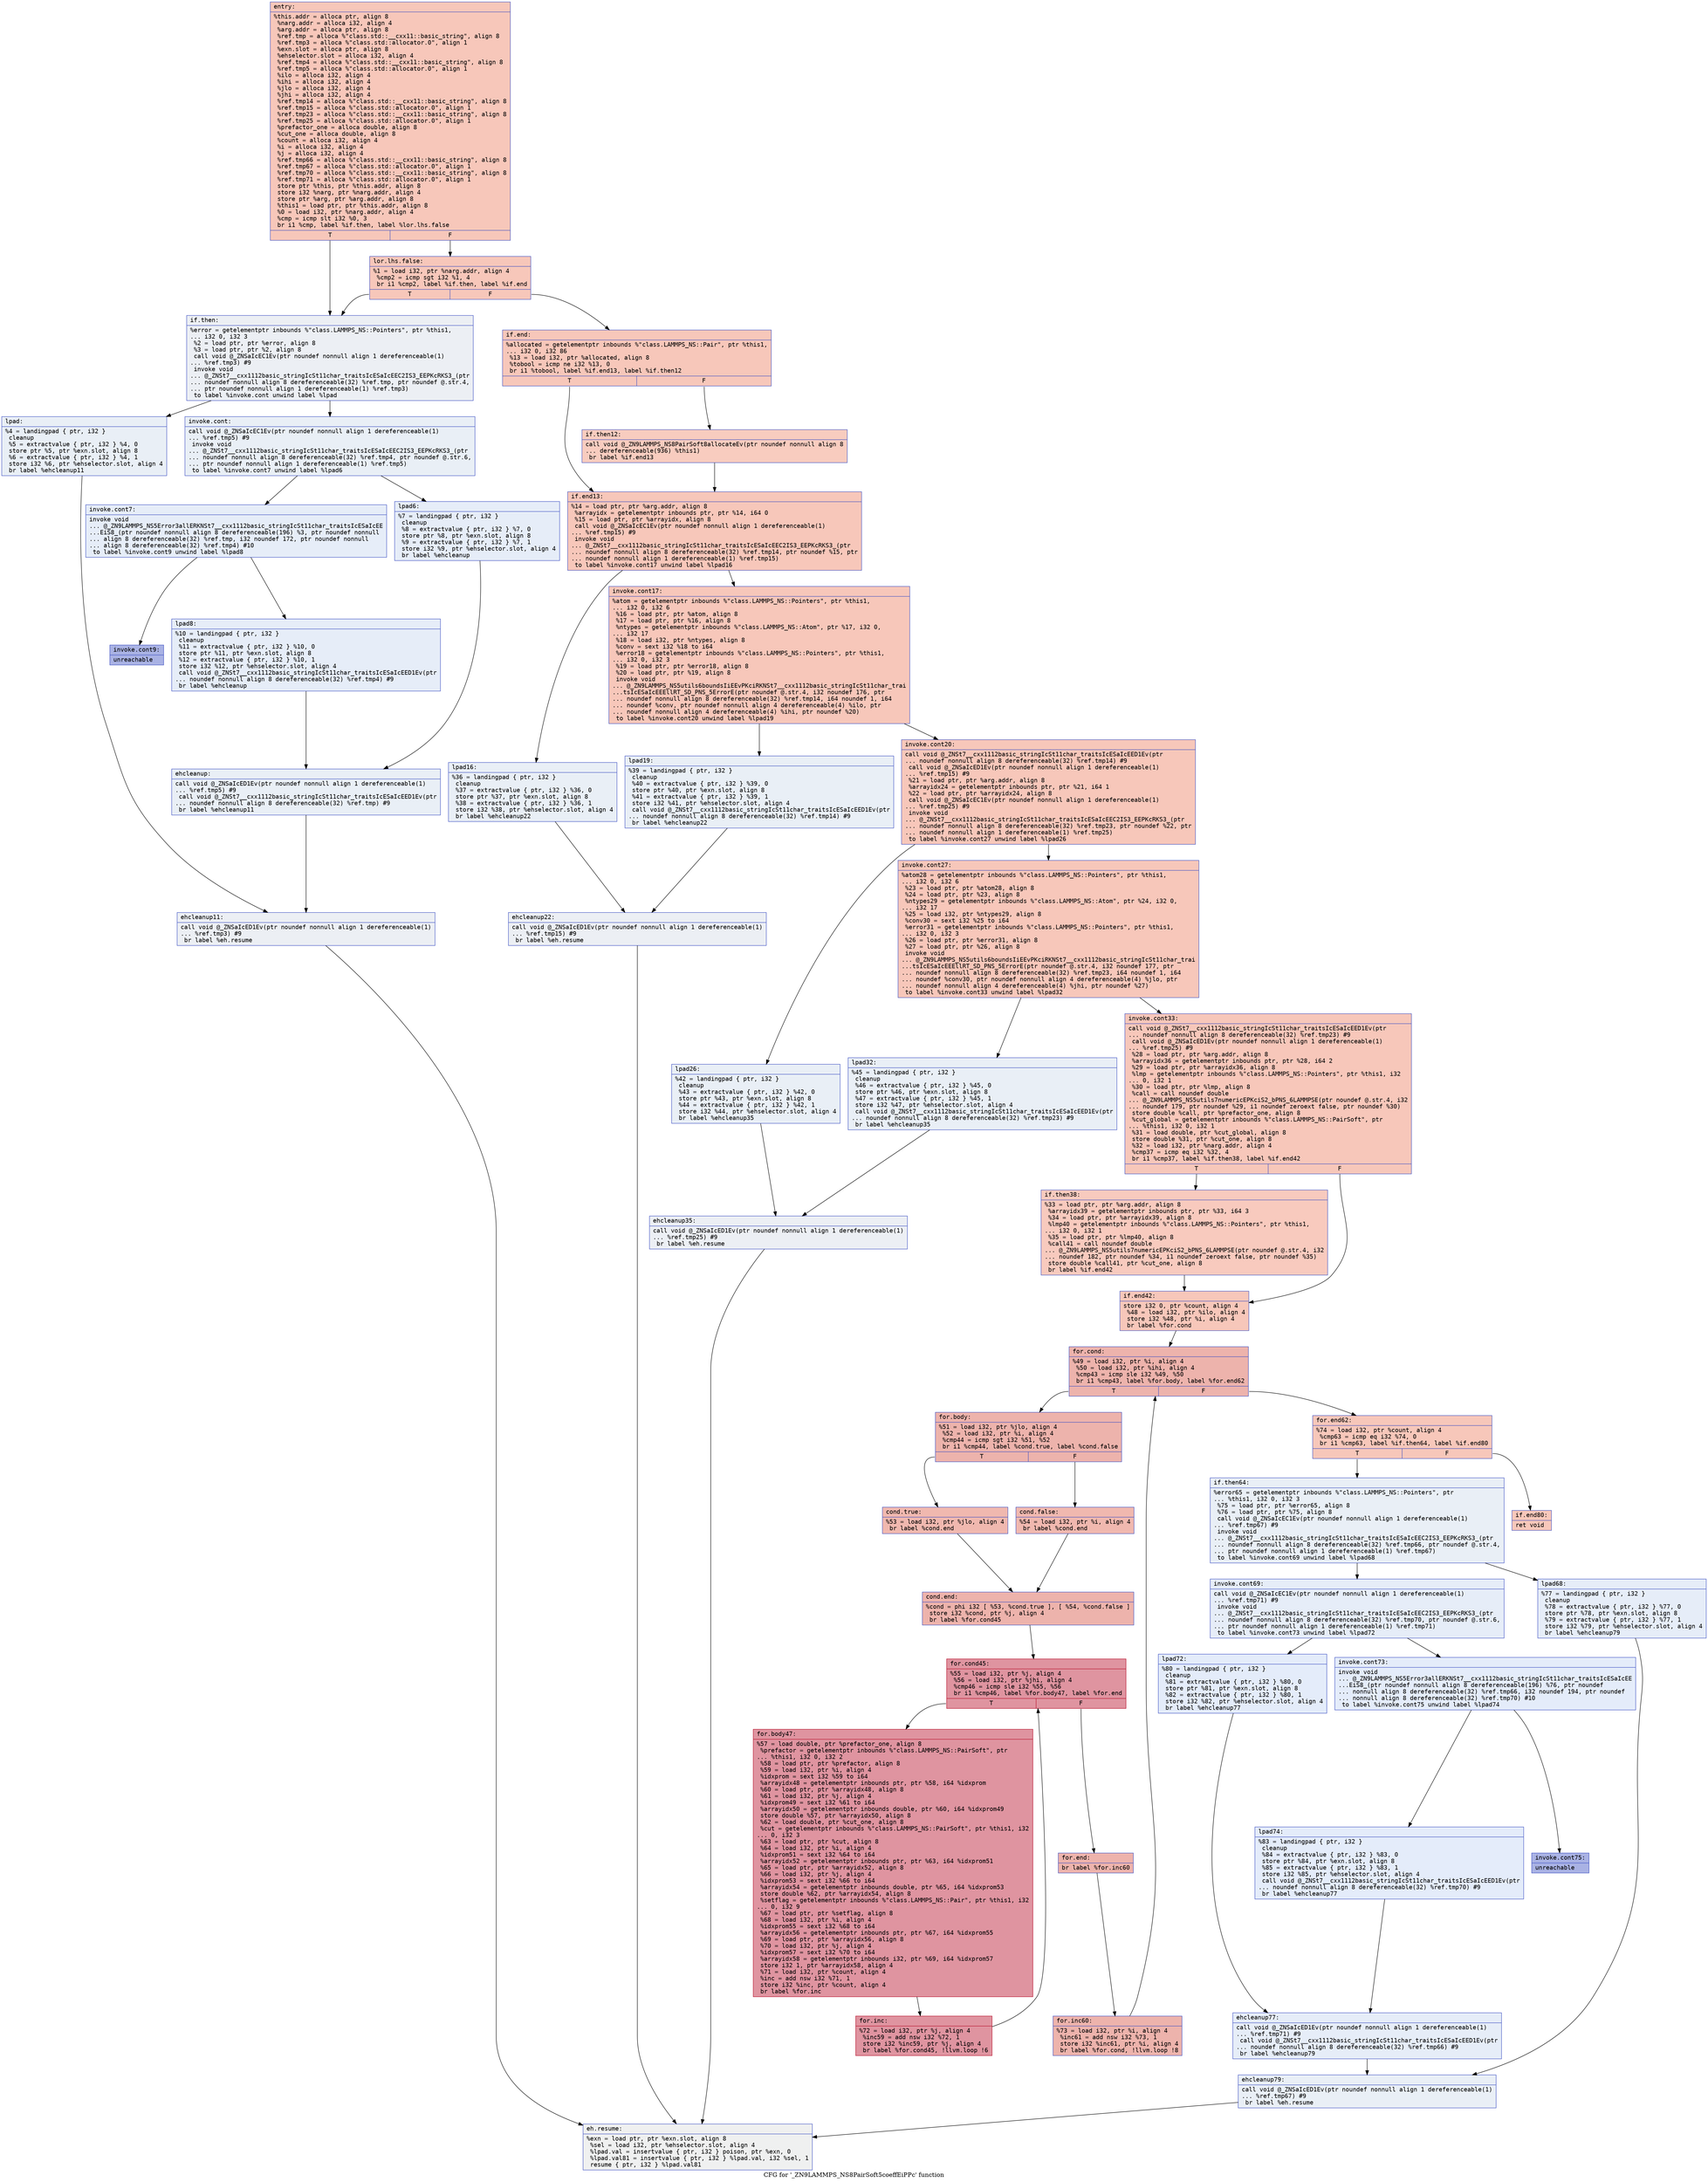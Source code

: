 digraph "CFG for '_ZN9LAMMPS_NS8PairSoft5coeffEiPPc' function" {
	label="CFG for '_ZN9LAMMPS_NS8PairSoft5coeffEiPPc' function";

	Node0x55bdb03e5980 [shape=record,color="#3d50c3ff", style=filled, fillcolor="#ec7f6370" fontname="Courier",label="{entry:\l|  %this.addr = alloca ptr, align 8\l  %narg.addr = alloca i32, align 4\l  %arg.addr = alloca ptr, align 8\l  %ref.tmp = alloca %\"class.std::__cxx11::basic_string\", align 8\l  %ref.tmp3 = alloca %\"class.std::allocator.0\", align 1\l  %exn.slot = alloca ptr, align 8\l  %ehselector.slot = alloca i32, align 4\l  %ref.tmp4 = alloca %\"class.std::__cxx11::basic_string\", align 8\l  %ref.tmp5 = alloca %\"class.std::allocator.0\", align 1\l  %ilo = alloca i32, align 4\l  %ihi = alloca i32, align 4\l  %jlo = alloca i32, align 4\l  %jhi = alloca i32, align 4\l  %ref.tmp14 = alloca %\"class.std::__cxx11::basic_string\", align 8\l  %ref.tmp15 = alloca %\"class.std::allocator.0\", align 1\l  %ref.tmp23 = alloca %\"class.std::__cxx11::basic_string\", align 8\l  %ref.tmp25 = alloca %\"class.std::allocator.0\", align 1\l  %prefactor_one = alloca double, align 8\l  %cut_one = alloca double, align 8\l  %count = alloca i32, align 4\l  %i = alloca i32, align 4\l  %j = alloca i32, align 4\l  %ref.tmp66 = alloca %\"class.std::__cxx11::basic_string\", align 8\l  %ref.tmp67 = alloca %\"class.std::allocator.0\", align 1\l  %ref.tmp70 = alloca %\"class.std::__cxx11::basic_string\", align 8\l  %ref.tmp71 = alloca %\"class.std::allocator.0\", align 1\l  store ptr %this, ptr %this.addr, align 8\l  store i32 %narg, ptr %narg.addr, align 4\l  store ptr %arg, ptr %arg.addr, align 8\l  %this1 = load ptr, ptr %this.addr, align 8\l  %0 = load i32, ptr %narg.addr, align 4\l  %cmp = icmp slt i32 %0, 3\l  br i1 %cmp, label %if.then, label %lor.lhs.false\l|{<s0>T|<s1>F}}"];
	Node0x55bdb03e5980:s0 -> Node0x55bdb03e6fe0[tooltip="entry -> if.then\nProbability 0.00%" ];
	Node0x55bdb03e5980:s1 -> Node0x55bdb03e7050[tooltip="entry -> lor.lhs.false\nProbability 100.00%" ];
	Node0x55bdb03e7050 [shape=record,color="#3d50c3ff", style=filled, fillcolor="#ec7f6370" fontname="Courier",label="{lor.lhs.false:\l|  %1 = load i32, ptr %narg.addr, align 4\l  %cmp2 = icmp sgt i32 %1, 4\l  br i1 %cmp2, label %if.then, label %if.end\l|{<s0>T|<s1>F}}"];
	Node0x55bdb03e7050:s0 -> Node0x55bdb03e6fe0[tooltip="lor.lhs.false -> if.then\nProbability 0.00%" ];
	Node0x55bdb03e7050:s1 -> Node0x55bdb03e72b0[tooltip="lor.lhs.false -> if.end\nProbability 100.00%" ];
	Node0x55bdb03e6fe0 [shape=record,color="#3d50c3ff", style=filled, fillcolor="#d4dbe670" fontname="Courier",label="{if.then:\l|  %error = getelementptr inbounds %\"class.LAMMPS_NS::Pointers\", ptr %this1,\l... i32 0, i32 3\l  %2 = load ptr, ptr %error, align 8\l  %3 = load ptr, ptr %2, align 8\l  call void @_ZNSaIcEC1Ev(ptr noundef nonnull align 1 dereferenceable(1)\l... %ref.tmp3) #9\l  invoke void\l... @_ZNSt7__cxx1112basic_stringIcSt11char_traitsIcESaIcEEC2IS3_EEPKcRKS3_(ptr\l... noundef nonnull align 8 dereferenceable(32) %ref.tmp, ptr noundef @.str.4,\l... ptr noundef nonnull align 1 dereferenceable(1) %ref.tmp3)\l          to label %invoke.cont unwind label %lpad\l}"];
	Node0x55bdb03e6fe0 -> Node0x55bdb03e7730[tooltip="if.then -> invoke.cont\nProbability 50.00%" ];
	Node0x55bdb03e6fe0 -> Node0x55bdb03e77b0[tooltip="if.then -> lpad\nProbability 50.00%" ];
	Node0x55bdb03e7730 [shape=record,color="#3d50c3ff", style=filled, fillcolor="#cedaeb70" fontname="Courier",label="{invoke.cont:\l|  call void @_ZNSaIcEC1Ev(ptr noundef nonnull align 1 dereferenceable(1)\l... %ref.tmp5) #9\l  invoke void\l... @_ZNSt7__cxx1112basic_stringIcSt11char_traitsIcESaIcEEC2IS3_EEPKcRKS3_(ptr\l... noundef nonnull align 8 dereferenceable(32) %ref.tmp4, ptr noundef @.str.6,\l... ptr noundef nonnull align 1 dereferenceable(1) %ref.tmp5)\l          to label %invoke.cont7 unwind label %lpad6\l}"];
	Node0x55bdb03e7730 -> Node0x55bdb03e7ad0[tooltip="invoke.cont -> invoke.cont7\nProbability 50.00%" ];
	Node0x55bdb03e7730 -> Node0x55bdb03e7b20[tooltip="invoke.cont -> lpad6\nProbability 50.00%" ];
	Node0x55bdb03e7ad0 [shape=record,color="#3d50c3ff", style=filled, fillcolor="#c7d7f070" fontname="Courier",label="{invoke.cont7:\l|  invoke void\l... @_ZN9LAMMPS_NS5Error3allERKNSt7__cxx1112basic_stringIcSt11char_traitsIcESaIcEE\l...EiS8_(ptr noundef nonnull align 8 dereferenceable(196) %3, ptr noundef nonnull\l... align 8 dereferenceable(32) %ref.tmp, i32 noundef 172, ptr noundef nonnull\l... align 8 dereferenceable(32) %ref.tmp4) #10\l          to label %invoke.cont9 unwind label %lpad8\l}"];
	Node0x55bdb03e7ad0 -> Node0x55bdb03e7a80[tooltip="invoke.cont7 -> invoke.cont9\nProbability 0.00%" ];
	Node0x55bdb03e7ad0 -> Node0x55bdb03e7de0[tooltip="invoke.cont7 -> lpad8\nProbability 100.00%" ];
	Node0x55bdb03e7a80 [shape=record,color="#3d50c3ff", style=filled, fillcolor="#3d50c370" fontname="Courier",label="{invoke.cont9:\l|  unreachable\l}"];
	Node0x55bdb03e77b0 [shape=record,color="#3d50c3ff", style=filled, fillcolor="#cedaeb70" fontname="Courier",label="{lpad:\l|  %4 = landingpad \{ ptr, i32 \}\l          cleanup\l  %5 = extractvalue \{ ptr, i32 \} %4, 0\l  store ptr %5, ptr %exn.slot, align 8\l  %6 = extractvalue \{ ptr, i32 \} %4, 1\l  store i32 %6, ptr %ehselector.slot, align 4\l  br label %ehcleanup11\l}"];
	Node0x55bdb03e77b0 -> Node0x55bdb03e83a0[tooltip="lpad -> ehcleanup11\nProbability 100.00%" ];
	Node0x55bdb03e7b20 [shape=record,color="#3d50c3ff", style=filled, fillcolor="#c7d7f070" fontname="Courier",label="{lpad6:\l|  %7 = landingpad \{ ptr, i32 \}\l          cleanup\l  %8 = extractvalue \{ ptr, i32 \} %7, 0\l  store ptr %8, ptr %exn.slot, align 8\l  %9 = extractvalue \{ ptr, i32 \} %7, 1\l  store i32 %9, ptr %ehselector.slot, align 4\l  br label %ehcleanup\l}"];
	Node0x55bdb03e7b20 -> Node0x55bdb03e86f0[tooltip="lpad6 -> ehcleanup\nProbability 100.00%" ];
	Node0x55bdb03e7de0 [shape=record,color="#3d50c3ff", style=filled, fillcolor="#c7d7f070" fontname="Courier",label="{lpad8:\l|  %10 = landingpad \{ ptr, i32 \}\l          cleanup\l  %11 = extractvalue \{ ptr, i32 \} %10, 0\l  store ptr %11, ptr %exn.slot, align 8\l  %12 = extractvalue \{ ptr, i32 \} %10, 1\l  store i32 %12, ptr %ehselector.slot, align 4\l  call void @_ZNSt7__cxx1112basic_stringIcSt11char_traitsIcESaIcEED1Ev(ptr\l... noundef nonnull align 8 dereferenceable(32) %ref.tmp4) #9\l  br label %ehcleanup\l}"];
	Node0x55bdb03e7de0 -> Node0x55bdb03e86f0[tooltip="lpad8 -> ehcleanup\nProbability 100.00%" ];
	Node0x55bdb03e86f0 [shape=record,color="#3d50c3ff", style=filled, fillcolor="#cedaeb70" fontname="Courier",label="{ehcleanup:\l|  call void @_ZNSaIcED1Ev(ptr noundef nonnull align 1 dereferenceable(1)\l... %ref.tmp5) #9\l  call void @_ZNSt7__cxx1112basic_stringIcSt11char_traitsIcESaIcEED1Ev(ptr\l... noundef nonnull align 8 dereferenceable(32) %ref.tmp) #9\l  br label %ehcleanup11\l}"];
	Node0x55bdb03e86f0 -> Node0x55bdb03e83a0[tooltip="ehcleanup -> ehcleanup11\nProbability 100.00%" ];
	Node0x55bdb03e83a0 [shape=record,color="#3d50c3ff", style=filled, fillcolor="#d4dbe670" fontname="Courier",label="{ehcleanup11:\l|  call void @_ZNSaIcED1Ev(ptr noundef nonnull align 1 dereferenceable(1)\l... %ref.tmp3) #9\l  br label %eh.resume\l}"];
	Node0x55bdb03e83a0 -> Node0x55bdb03e8fa0[tooltip="ehcleanup11 -> eh.resume\nProbability 100.00%" ];
	Node0x55bdb03e72b0 [shape=record,color="#3d50c3ff", style=filled, fillcolor="#ec7f6370" fontname="Courier",label="{if.end:\l|  %allocated = getelementptr inbounds %\"class.LAMMPS_NS::Pair\", ptr %this1,\l... i32 0, i32 86\l  %13 = load i32, ptr %allocated, align 8\l  %tobool = icmp ne i32 %13, 0\l  br i1 %tobool, label %if.end13, label %if.then12\l|{<s0>T|<s1>F}}"];
	Node0x55bdb03e72b0:s0 -> Node0x55bdb03e9260[tooltip="if.end -> if.end13\nProbability 62.50%" ];
	Node0x55bdb03e72b0:s1 -> Node0x55bdb03e9900[tooltip="if.end -> if.then12\nProbability 37.50%" ];
	Node0x55bdb03e9900 [shape=record,color="#3d50c3ff", style=filled, fillcolor="#f08b6e70" fontname="Courier",label="{if.then12:\l|  call void @_ZN9LAMMPS_NS8PairSoft8allocateEv(ptr noundef nonnull align 8\l... dereferenceable(936) %this1)\l  br label %if.end13\l}"];
	Node0x55bdb03e9900 -> Node0x55bdb03e9260[tooltip="if.then12 -> if.end13\nProbability 100.00%" ];
	Node0x55bdb03e9260 [shape=record,color="#3d50c3ff", style=filled, fillcolor="#ec7f6370" fontname="Courier",label="{if.end13:\l|  %14 = load ptr, ptr %arg.addr, align 8\l  %arrayidx = getelementptr inbounds ptr, ptr %14, i64 0\l  %15 = load ptr, ptr %arrayidx, align 8\l  call void @_ZNSaIcEC1Ev(ptr noundef nonnull align 1 dereferenceable(1)\l... %ref.tmp15) #9\l  invoke void\l... @_ZNSt7__cxx1112basic_stringIcSt11char_traitsIcESaIcEEC2IS3_EEPKcRKS3_(ptr\l... noundef nonnull align 8 dereferenceable(32) %ref.tmp14, ptr noundef %15, ptr\l... noundef nonnull align 1 dereferenceable(1) %ref.tmp15)\l          to label %invoke.cont17 unwind label %lpad16\l}"];
	Node0x55bdb03e9260 -> Node0x55bdb03e9f10[tooltip="if.end13 -> invoke.cont17\nProbability 100.00%" ];
	Node0x55bdb03e9260 -> Node0x55bdb03e9f60[tooltip="if.end13 -> lpad16\nProbability 0.00%" ];
	Node0x55bdb03e9f10 [shape=record,color="#3d50c3ff", style=filled, fillcolor="#ec7f6370" fontname="Courier",label="{invoke.cont17:\l|  %atom = getelementptr inbounds %\"class.LAMMPS_NS::Pointers\", ptr %this1,\l... i32 0, i32 6\l  %16 = load ptr, ptr %atom, align 8\l  %17 = load ptr, ptr %16, align 8\l  %ntypes = getelementptr inbounds %\"class.LAMMPS_NS::Atom\", ptr %17, i32 0,\l... i32 17\l  %18 = load i32, ptr %ntypes, align 8\l  %conv = sext i32 %18 to i64\l  %error18 = getelementptr inbounds %\"class.LAMMPS_NS::Pointers\", ptr %this1,\l... i32 0, i32 3\l  %19 = load ptr, ptr %error18, align 8\l  %20 = load ptr, ptr %19, align 8\l  invoke void\l... @_ZN9LAMMPS_NS5utils6boundsIiEEvPKciRKNSt7__cxx1112basic_stringIcSt11char_trai\l...tsIcESaIcEEEllRT_SD_PNS_5ErrorE(ptr noundef @.str.4, i32 noundef 176, ptr\l... noundef nonnull align 8 dereferenceable(32) %ref.tmp14, i64 noundef 1, i64\l... noundef %conv, ptr noundef nonnull align 4 dereferenceable(4) %ilo, ptr\l... noundef nonnull align 4 dereferenceable(4) %ihi, ptr noundef %20)\l          to label %invoke.cont20 unwind label %lpad19\l}"];
	Node0x55bdb03e9f10 -> Node0x55bdb03e9ec0[tooltip="invoke.cont17 -> invoke.cont20\nProbability 100.00%" ];
	Node0x55bdb03e9f10 -> Node0x55bdb03ea7b0[tooltip="invoke.cont17 -> lpad19\nProbability 0.00%" ];
	Node0x55bdb03e9ec0 [shape=record,color="#3d50c3ff", style=filled, fillcolor="#ec7f6370" fontname="Courier",label="{invoke.cont20:\l|  call void @_ZNSt7__cxx1112basic_stringIcSt11char_traitsIcESaIcEED1Ev(ptr\l... noundef nonnull align 8 dereferenceable(32) %ref.tmp14) #9\l  call void @_ZNSaIcED1Ev(ptr noundef nonnull align 1 dereferenceable(1)\l... %ref.tmp15) #9\l  %21 = load ptr, ptr %arg.addr, align 8\l  %arrayidx24 = getelementptr inbounds ptr, ptr %21, i64 1\l  %22 = load ptr, ptr %arrayidx24, align 8\l  call void @_ZNSaIcEC1Ev(ptr noundef nonnull align 1 dereferenceable(1)\l... %ref.tmp25) #9\l  invoke void\l... @_ZNSt7__cxx1112basic_stringIcSt11char_traitsIcESaIcEEC2IS3_EEPKcRKS3_(ptr\l... noundef nonnull align 8 dereferenceable(32) %ref.tmp23, ptr noundef %22, ptr\l... noundef nonnull align 1 dereferenceable(1) %ref.tmp25)\l          to label %invoke.cont27 unwind label %lpad26\l}"];
	Node0x55bdb03e9ec0 -> Node0x55bdb03eb170[tooltip="invoke.cont20 -> invoke.cont27\nProbability 100.00%" ];
	Node0x55bdb03e9ec0 -> Node0x55bdb03eb1f0[tooltip="invoke.cont20 -> lpad26\nProbability 0.00%" ];
	Node0x55bdb03eb170 [shape=record,color="#3d50c3ff", style=filled, fillcolor="#ec7f6370" fontname="Courier",label="{invoke.cont27:\l|  %atom28 = getelementptr inbounds %\"class.LAMMPS_NS::Pointers\", ptr %this1,\l... i32 0, i32 6\l  %23 = load ptr, ptr %atom28, align 8\l  %24 = load ptr, ptr %23, align 8\l  %ntypes29 = getelementptr inbounds %\"class.LAMMPS_NS::Atom\", ptr %24, i32 0,\l... i32 17\l  %25 = load i32, ptr %ntypes29, align 8\l  %conv30 = sext i32 %25 to i64\l  %error31 = getelementptr inbounds %\"class.LAMMPS_NS::Pointers\", ptr %this1,\l... i32 0, i32 3\l  %26 = load ptr, ptr %error31, align 8\l  %27 = load ptr, ptr %26, align 8\l  invoke void\l... @_ZN9LAMMPS_NS5utils6boundsIiEEvPKciRKNSt7__cxx1112basic_stringIcSt11char_trai\l...tsIcESaIcEEEllRT_SD_PNS_5ErrorE(ptr noundef @.str.4, i32 noundef 177, ptr\l... noundef nonnull align 8 dereferenceable(32) %ref.tmp23, i64 noundef 1, i64\l... noundef %conv30, ptr noundef nonnull align 4 dereferenceable(4) %jlo, ptr\l... noundef nonnull align 4 dereferenceable(4) %jhi, ptr noundef %27)\l          to label %invoke.cont33 unwind label %lpad32\l}"];
	Node0x55bdb03eb170 -> Node0x55bdb03eb120[tooltip="invoke.cont27 -> invoke.cont33\nProbability 100.00%" ];
	Node0x55bdb03eb170 -> Node0x55bdb03ebab0[tooltip="invoke.cont27 -> lpad32\nProbability 0.00%" ];
	Node0x55bdb03eb120 [shape=record,color="#3d50c3ff", style=filled, fillcolor="#ec7f6370" fontname="Courier",label="{invoke.cont33:\l|  call void @_ZNSt7__cxx1112basic_stringIcSt11char_traitsIcESaIcEED1Ev(ptr\l... noundef nonnull align 8 dereferenceable(32) %ref.tmp23) #9\l  call void @_ZNSaIcED1Ev(ptr noundef nonnull align 1 dereferenceable(1)\l... %ref.tmp25) #9\l  %28 = load ptr, ptr %arg.addr, align 8\l  %arrayidx36 = getelementptr inbounds ptr, ptr %28, i64 2\l  %29 = load ptr, ptr %arrayidx36, align 8\l  %lmp = getelementptr inbounds %\"class.LAMMPS_NS::Pointers\", ptr %this1, i32\l... 0, i32 1\l  %30 = load ptr, ptr %lmp, align 8\l  %call = call noundef double\l... @_ZN9LAMMPS_NS5utils7numericEPKciS2_bPNS_6LAMMPSE(ptr noundef @.str.4, i32\l... noundef 179, ptr noundef %29, i1 noundef zeroext false, ptr noundef %30)\l  store double %call, ptr %prefactor_one, align 8\l  %cut_global = getelementptr inbounds %\"class.LAMMPS_NS::PairSoft\", ptr\l... %this1, i32 0, i32 1\l  %31 = load double, ptr %cut_global, align 8\l  store double %31, ptr %cut_one, align 8\l  %32 = load i32, ptr %narg.addr, align 4\l  %cmp37 = icmp eq i32 %32, 4\l  br i1 %cmp37, label %if.then38, label %if.end42\l|{<s0>T|<s1>F}}"];
	Node0x55bdb03eb120:s0 -> Node0x55bdb03ec7b0[tooltip="invoke.cont33 -> if.then38\nProbability 50.00%" ];
	Node0x55bdb03eb120:s1 -> Node0x55bdb03ec830[tooltip="invoke.cont33 -> if.end42\nProbability 50.00%" ];
	Node0x55bdb03ec7b0 [shape=record,color="#3d50c3ff", style=filled, fillcolor="#ef886b70" fontname="Courier",label="{if.then38:\l|  %33 = load ptr, ptr %arg.addr, align 8\l  %arrayidx39 = getelementptr inbounds ptr, ptr %33, i64 3\l  %34 = load ptr, ptr %arrayidx39, align 8\l  %lmp40 = getelementptr inbounds %\"class.LAMMPS_NS::Pointers\", ptr %this1,\l... i32 0, i32 1\l  %35 = load ptr, ptr %lmp40, align 8\l  %call41 = call noundef double\l... @_ZN9LAMMPS_NS5utils7numericEPKciS2_bPNS_6LAMMPSE(ptr noundef @.str.4, i32\l... noundef 182, ptr noundef %34, i1 noundef zeroext false, ptr noundef %35)\l  store double %call41, ptr %cut_one, align 8\l  br label %if.end42\l}"];
	Node0x55bdb03ec7b0 -> Node0x55bdb03ec830[tooltip="if.then38 -> if.end42\nProbability 100.00%" ];
	Node0x55bdb03e9f60 [shape=record,color="#3d50c3ff", style=filled, fillcolor="#cedaeb70" fontname="Courier",label="{lpad16:\l|  %36 = landingpad \{ ptr, i32 \}\l          cleanup\l  %37 = extractvalue \{ ptr, i32 \} %36, 0\l  store ptr %37, ptr %exn.slot, align 8\l  %38 = extractvalue \{ ptr, i32 \} %36, 1\l  store i32 %38, ptr %ehselector.slot, align 4\l  br label %ehcleanup22\l}"];
	Node0x55bdb03e9f60 -> Node0x55bdb03ed2a0[tooltip="lpad16 -> ehcleanup22\nProbability 100.00%" ];
	Node0x55bdb03ea7b0 [shape=record,color="#3d50c3ff", style=filled, fillcolor="#cedaeb70" fontname="Courier",label="{lpad19:\l|  %39 = landingpad \{ ptr, i32 \}\l          cleanup\l  %40 = extractvalue \{ ptr, i32 \} %39, 0\l  store ptr %40, ptr %exn.slot, align 8\l  %41 = extractvalue \{ ptr, i32 \} %39, 1\l  store i32 %41, ptr %ehselector.slot, align 4\l  call void @_ZNSt7__cxx1112basic_stringIcSt11char_traitsIcESaIcEED1Ev(ptr\l... noundef nonnull align 8 dereferenceable(32) %ref.tmp14) #9\l  br label %ehcleanup22\l}"];
	Node0x55bdb03ea7b0 -> Node0x55bdb03ed2a0[tooltip="lpad19 -> ehcleanup22\nProbability 100.00%" ];
	Node0x55bdb03ed2a0 [shape=record,color="#3d50c3ff", style=filled, fillcolor="#d4dbe670" fontname="Courier",label="{ehcleanup22:\l|  call void @_ZNSaIcED1Ev(ptr noundef nonnull align 1 dereferenceable(1)\l... %ref.tmp15) #9\l  br label %eh.resume\l}"];
	Node0x55bdb03ed2a0 -> Node0x55bdb03e8fa0[tooltip="ehcleanup22 -> eh.resume\nProbability 100.00%" ];
	Node0x55bdb03eb1f0 [shape=record,color="#3d50c3ff", style=filled, fillcolor="#cedaeb70" fontname="Courier",label="{lpad26:\l|  %42 = landingpad \{ ptr, i32 \}\l          cleanup\l  %43 = extractvalue \{ ptr, i32 \} %42, 0\l  store ptr %43, ptr %exn.slot, align 8\l  %44 = extractvalue \{ ptr, i32 \} %42, 1\l  store i32 %44, ptr %ehselector.slot, align 4\l  br label %ehcleanup35\l}"];
	Node0x55bdb03eb1f0 -> Node0x55bdb03edb90[tooltip="lpad26 -> ehcleanup35\nProbability 100.00%" ];
	Node0x55bdb03ebab0 [shape=record,color="#3d50c3ff", style=filled, fillcolor="#cedaeb70" fontname="Courier",label="{lpad32:\l|  %45 = landingpad \{ ptr, i32 \}\l          cleanup\l  %46 = extractvalue \{ ptr, i32 \} %45, 0\l  store ptr %46, ptr %exn.slot, align 8\l  %47 = extractvalue \{ ptr, i32 \} %45, 1\l  store i32 %47, ptr %ehselector.slot, align 4\l  call void @_ZNSt7__cxx1112basic_stringIcSt11char_traitsIcESaIcEED1Ev(ptr\l... noundef nonnull align 8 dereferenceable(32) %ref.tmp23) #9\l  br label %ehcleanup35\l}"];
	Node0x55bdb03ebab0 -> Node0x55bdb03edb90[tooltip="lpad32 -> ehcleanup35\nProbability 100.00%" ];
	Node0x55bdb03edb90 [shape=record,color="#3d50c3ff", style=filled, fillcolor="#d4dbe670" fontname="Courier",label="{ehcleanup35:\l|  call void @_ZNSaIcED1Ev(ptr noundef nonnull align 1 dereferenceable(1)\l... %ref.tmp25) #9\l  br label %eh.resume\l}"];
	Node0x55bdb03edb90 -> Node0x55bdb03e8fa0[tooltip="ehcleanup35 -> eh.resume\nProbability 100.00%" ];
	Node0x55bdb03ec830 [shape=record,color="#3d50c3ff", style=filled, fillcolor="#ec7f6370" fontname="Courier",label="{if.end42:\l|  store i32 0, ptr %count, align 4\l  %48 = load i32, ptr %ilo, align 4\l  store i32 %48, ptr %i, align 4\l  br label %for.cond\l}"];
	Node0x55bdb03ec830 -> Node0x55bdb03eebf0[tooltip="if.end42 -> for.cond\nProbability 100.00%" ];
	Node0x55bdb03eebf0 [shape=record,color="#3d50c3ff", style=filled, fillcolor="#d6524470" fontname="Courier",label="{for.cond:\l|  %49 = load i32, ptr %i, align 4\l  %50 = load i32, ptr %ihi, align 4\l  %cmp43 = icmp sle i32 %49, %50\l  br i1 %cmp43, label %for.body, label %for.end62\l|{<s0>T|<s1>F}}"];
	Node0x55bdb03eebf0:s0 -> Node0x55bdb03eee40[tooltip="for.cond -> for.body\nProbability 96.88%" ];
	Node0x55bdb03eebf0:s1 -> Node0x55bdb03eeec0[tooltip="for.cond -> for.end62\nProbability 3.12%" ];
	Node0x55bdb03eee40 [shape=record,color="#3d50c3ff", style=filled, fillcolor="#d6524470" fontname="Courier",label="{for.body:\l|  %51 = load i32, ptr %jlo, align 4\l  %52 = load i32, ptr %i, align 4\l  %cmp44 = icmp sgt i32 %51, %52\l  br i1 %cmp44, label %cond.true, label %cond.false\l|{<s0>T|<s1>F}}"];
	Node0x55bdb03eee40:s0 -> Node0x55bdb03ef1a0[tooltip="for.body -> cond.true\nProbability 50.00%" ];
	Node0x55bdb03eee40:s1 -> Node0x55bdb03ef220[tooltip="for.body -> cond.false\nProbability 50.00%" ];
	Node0x55bdb03ef1a0 [shape=record,color="#3d50c3ff", style=filled, fillcolor="#dc5d4a70" fontname="Courier",label="{cond.true:\l|  %53 = load i32, ptr %jlo, align 4\l  br label %cond.end\l}"];
	Node0x55bdb03ef1a0 -> Node0x55bdb03ef430[tooltip="cond.true -> cond.end\nProbability 100.00%" ];
	Node0x55bdb03ef220 [shape=record,color="#3d50c3ff", style=filled, fillcolor="#dc5d4a70" fontname="Courier",label="{cond.false:\l|  %54 = load i32, ptr %i, align 4\l  br label %cond.end\l}"];
	Node0x55bdb03ef220 -> Node0x55bdb03ef430[tooltip="cond.false -> cond.end\nProbability 100.00%" ];
	Node0x55bdb03ef430 [shape=record,color="#3d50c3ff", style=filled, fillcolor="#d6524470" fontname="Courier",label="{cond.end:\l|  %cond = phi i32 [ %53, %cond.true ], [ %54, %cond.false ]\l  store i32 %cond, ptr %j, align 4\l  br label %for.cond45\l}"];
	Node0x55bdb03ef430 -> Node0x55bdb03ef6d0[tooltip="cond.end -> for.cond45\nProbability 100.00%" ];
	Node0x55bdb03ef6d0 [shape=record,color="#b70d28ff", style=filled, fillcolor="#b70d2870" fontname="Courier",label="{for.cond45:\l|  %55 = load i32, ptr %j, align 4\l  %56 = load i32, ptr %jhi, align 4\l  %cmp46 = icmp sle i32 %55, %56\l  br i1 %cmp46, label %for.body47, label %for.end\l|{<s0>T|<s1>F}}"];
	Node0x55bdb03ef6d0:s0 -> Node0x55bdb03ef9d0[tooltip="for.cond45 -> for.body47\nProbability 96.88%" ];
	Node0x55bdb03ef6d0:s1 -> Node0x55bdb03efa50[tooltip="for.cond45 -> for.end\nProbability 3.12%" ];
	Node0x55bdb03ef9d0 [shape=record,color="#b70d28ff", style=filled, fillcolor="#b70d2870" fontname="Courier",label="{for.body47:\l|  %57 = load double, ptr %prefactor_one, align 8\l  %prefactor = getelementptr inbounds %\"class.LAMMPS_NS::PairSoft\", ptr\l... %this1, i32 0, i32 2\l  %58 = load ptr, ptr %prefactor, align 8\l  %59 = load i32, ptr %i, align 4\l  %idxprom = sext i32 %59 to i64\l  %arrayidx48 = getelementptr inbounds ptr, ptr %58, i64 %idxprom\l  %60 = load ptr, ptr %arrayidx48, align 8\l  %61 = load i32, ptr %j, align 4\l  %idxprom49 = sext i32 %61 to i64\l  %arrayidx50 = getelementptr inbounds double, ptr %60, i64 %idxprom49\l  store double %57, ptr %arrayidx50, align 8\l  %62 = load double, ptr %cut_one, align 8\l  %cut = getelementptr inbounds %\"class.LAMMPS_NS::PairSoft\", ptr %this1, i32\l... 0, i32 3\l  %63 = load ptr, ptr %cut, align 8\l  %64 = load i32, ptr %i, align 4\l  %idxprom51 = sext i32 %64 to i64\l  %arrayidx52 = getelementptr inbounds ptr, ptr %63, i64 %idxprom51\l  %65 = load ptr, ptr %arrayidx52, align 8\l  %66 = load i32, ptr %j, align 4\l  %idxprom53 = sext i32 %66 to i64\l  %arrayidx54 = getelementptr inbounds double, ptr %65, i64 %idxprom53\l  store double %62, ptr %arrayidx54, align 8\l  %setflag = getelementptr inbounds %\"class.LAMMPS_NS::Pair\", ptr %this1, i32\l... 0, i32 9\l  %67 = load ptr, ptr %setflag, align 8\l  %68 = load i32, ptr %i, align 4\l  %idxprom55 = sext i32 %68 to i64\l  %arrayidx56 = getelementptr inbounds ptr, ptr %67, i64 %idxprom55\l  %69 = load ptr, ptr %arrayidx56, align 8\l  %70 = load i32, ptr %j, align 4\l  %idxprom57 = sext i32 %70 to i64\l  %arrayidx58 = getelementptr inbounds i32, ptr %69, i64 %idxprom57\l  store i32 1, ptr %arrayidx58, align 4\l  %71 = load i32, ptr %count, align 4\l  %inc = add nsw i32 %71, 1\l  store i32 %inc, ptr %count, align 4\l  br label %for.inc\l}"];
	Node0x55bdb03ef9d0 -> Node0x55bdb03f17c0[tooltip="for.body47 -> for.inc\nProbability 100.00%" ];
	Node0x55bdb03f17c0 [shape=record,color="#b70d28ff", style=filled, fillcolor="#b70d2870" fontname="Courier",label="{for.inc:\l|  %72 = load i32, ptr %j, align 4\l  %inc59 = add nsw i32 %72, 1\l  store i32 %inc59, ptr %j, align 4\l  br label %for.cond45, !llvm.loop !6\l}"];
	Node0x55bdb03f17c0 -> Node0x55bdb03ef6d0[tooltip="for.inc -> for.cond45\nProbability 100.00%" ];
	Node0x55bdb03efa50 [shape=record,color="#3d50c3ff", style=filled, fillcolor="#d6524470" fontname="Courier",label="{for.end:\l|  br label %for.inc60\l}"];
	Node0x55bdb03efa50 -> Node0x55bdb03f1bb0[tooltip="for.end -> for.inc60\nProbability 100.00%" ];
	Node0x55bdb03f1bb0 [shape=record,color="#3d50c3ff", style=filled, fillcolor="#d6524470" fontname="Courier",label="{for.inc60:\l|  %73 = load i32, ptr %i, align 4\l  %inc61 = add nsw i32 %73, 1\l  store i32 %inc61, ptr %i, align 4\l  br label %for.cond, !llvm.loop !8\l}"];
	Node0x55bdb03f1bb0 -> Node0x55bdb03eebf0[tooltip="for.inc60 -> for.cond\nProbability 100.00%" ];
	Node0x55bdb03eeec0 [shape=record,color="#3d50c3ff", style=filled, fillcolor="#ec7f6370" fontname="Courier",label="{for.end62:\l|  %74 = load i32, ptr %count, align 4\l  %cmp63 = icmp eq i32 %74, 0\l  br i1 %cmp63, label %if.then64, label %if.end80\l|{<s0>T|<s1>F}}"];
	Node0x55bdb03eeec0:s0 -> Node0x55bdb03f2160[tooltip="for.end62 -> if.then64\nProbability 0.00%" ];
	Node0x55bdb03eeec0:s1 -> Node0x55bdb03f21e0[tooltip="for.end62 -> if.end80\nProbability 100.00%" ];
	Node0x55bdb03f2160 [shape=record,color="#3d50c3ff", style=filled, fillcolor="#cedaeb70" fontname="Courier",label="{if.then64:\l|  %error65 = getelementptr inbounds %\"class.LAMMPS_NS::Pointers\", ptr\l... %this1, i32 0, i32 3\l  %75 = load ptr, ptr %error65, align 8\l  %76 = load ptr, ptr %75, align 8\l  call void @_ZNSaIcEC1Ev(ptr noundef nonnull align 1 dereferenceable(1)\l... %ref.tmp67) #9\l  invoke void\l... @_ZNSt7__cxx1112basic_stringIcSt11char_traitsIcESaIcEEC2IS3_EEPKcRKS3_(ptr\l... noundef nonnull align 8 dereferenceable(32) %ref.tmp66, ptr noundef @.str.4,\l... ptr noundef nonnull align 1 dereferenceable(1) %ref.tmp67)\l          to label %invoke.cont69 unwind label %lpad68\l}"];
	Node0x55bdb03f2160 -> Node0x55bdb03f2670[tooltip="if.then64 -> invoke.cont69\nProbability 50.00%" ];
	Node0x55bdb03f2160 -> Node0x55bdb03f26f0[tooltip="if.then64 -> lpad68\nProbability 50.00%" ];
	Node0x55bdb03f2670 [shape=record,color="#3d50c3ff", style=filled, fillcolor="#c7d7f070" fontname="Courier",label="{invoke.cont69:\l|  call void @_ZNSaIcEC1Ev(ptr noundef nonnull align 1 dereferenceable(1)\l... %ref.tmp71) #9\l  invoke void\l... @_ZNSt7__cxx1112basic_stringIcSt11char_traitsIcESaIcEEC2IS3_EEPKcRKS3_(ptr\l... noundef nonnull align 8 dereferenceable(32) %ref.tmp70, ptr noundef @.str.6,\l... ptr noundef nonnull align 1 dereferenceable(1) %ref.tmp71)\l          to label %invoke.cont73 unwind label %lpad72\l}"];
	Node0x55bdb03f2670 -> Node0x55bdb03f2a10[tooltip="invoke.cont69 -> invoke.cont73\nProbability 50.00%" ];
	Node0x55bdb03f2670 -> Node0x55bdb03f2a60[tooltip="invoke.cont69 -> lpad72\nProbability 50.00%" ];
	Node0x55bdb03f2a10 [shape=record,color="#3d50c3ff", style=filled, fillcolor="#c1d4f470" fontname="Courier",label="{invoke.cont73:\l|  invoke void\l... @_ZN9LAMMPS_NS5Error3allERKNSt7__cxx1112basic_stringIcSt11char_traitsIcESaIcEE\l...EiS8_(ptr noundef nonnull align 8 dereferenceable(196) %76, ptr noundef\l... nonnull align 8 dereferenceable(32) %ref.tmp66, i32 noundef 194, ptr noundef\l... nonnull align 8 dereferenceable(32) %ref.tmp70) #10\l          to label %invoke.cont75 unwind label %lpad74\l}"];
	Node0x55bdb03f2a10 -> Node0x55bdb03f29c0[tooltip="invoke.cont73 -> invoke.cont75\nProbability 0.00%" ];
	Node0x55bdb03f2a10 -> Node0x55bdb03f2d80[tooltip="invoke.cont73 -> lpad74\nProbability 100.00%" ];
	Node0x55bdb03f29c0 [shape=record,color="#3d50c3ff", style=filled, fillcolor="#3d50c370" fontname="Courier",label="{invoke.cont75:\l|  unreachable\l}"];
	Node0x55bdb03f26f0 [shape=record,color="#3d50c3ff", style=filled, fillcolor="#c7d7f070" fontname="Courier",label="{lpad68:\l|  %77 = landingpad \{ ptr, i32 \}\l          cleanup\l  %78 = extractvalue \{ ptr, i32 \} %77, 0\l  store ptr %78, ptr %exn.slot, align 8\l  %79 = extractvalue \{ ptr, i32 \} %77, 1\l  store i32 %79, ptr %ehselector.slot, align 4\l  br label %ehcleanup79\l}"];
	Node0x55bdb03f26f0 -> Node0x55bdb03f3340[tooltip="lpad68 -> ehcleanup79\nProbability 100.00%" ];
	Node0x55bdb03f2a60 [shape=record,color="#3d50c3ff", style=filled, fillcolor="#c1d4f470" fontname="Courier",label="{lpad72:\l|  %80 = landingpad \{ ptr, i32 \}\l          cleanup\l  %81 = extractvalue \{ ptr, i32 \} %80, 0\l  store ptr %81, ptr %exn.slot, align 8\l  %82 = extractvalue \{ ptr, i32 \} %80, 1\l  store i32 %82, ptr %ehselector.slot, align 4\l  br label %ehcleanup77\l}"];
	Node0x55bdb03f2a60 -> Node0x55bdb03f3690[tooltip="lpad72 -> ehcleanup77\nProbability 100.00%" ];
	Node0x55bdb03f2d80 [shape=record,color="#3d50c3ff", style=filled, fillcolor="#c1d4f470" fontname="Courier",label="{lpad74:\l|  %83 = landingpad \{ ptr, i32 \}\l          cleanup\l  %84 = extractvalue \{ ptr, i32 \} %83, 0\l  store ptr %84, ptr %exn.slot, align 8\l  %85 = extractvalue \{ ptr, i32 \} %83, 1\l  store i32 %85, ptr %ehselector.slot, align 4\l  call void @_ZNSt7__cxx1112basic_stringIcSt11char_traitsIcESaIcEED1Ev(ptr\l... noundef nonnull align 8 dereferenceable(32) %ref.tmp70) #9\l  br label %ehcleanup77\l}"];
	Node0x55bdb03f2d80 -> Node0x55bdb03f3690[tooltip="lpad74 -> ehcleanup77\nProbability 100.00%" ];
	Node0x55bdb03f3690 [shape=record,color="#3d50c3ff", style=filled, fillcolor="#c7d7f070" fontname="Courier",label="{ehcleanup77:\l|  call void @_ZNSaIcED1Ev(ptr noundef nonnull align 1 dereferenceable(1)\l... %ref.tmp71) #9\l  call void @_ZNSt7__cxx1112basic_stringIcSt11char_traitsIcESaIcEED1Ev(ptr\l... noundef nonnull align 8 dereferenceable(32) %ref.tmp66) #9\l  br label %ehcleanup79\l}"];
	Node0x55bdb03f3690 -> Node0x55bdb03f3340[tooltip="ehcleanup77 -> ehcleanup79\nProbability 100.00%" ];
	Node0x55bdb03f3340 [shape=record,color="#3d50c3ff", style=filled, fillcolor="#cedaeb70" fontname="Courier",label="{ehcleanup79:\l|  call void @_ZNSaIcED1Ev(ptr noundef nonnull align 1 dereferenceable(1)\l... %ref.tmp67) #9\l  br label %eh.resume\l}"];
	Node0x55bdb03f3340 -> Node0x55bdb03e8fa0[tooltip="ehcleanup79 -> eh.resume\nProbability 100.00%" ];
	Node0x55bdb03f21e0 [shape=record,color="#3d50c3ff", style=filled, fillcolor="#ec7f6370" fontname="Courier",label="{if.end80:\l|  ret void\l}"];
	Node0x55bdb03e8fa0 [shape=record,color="#3d50c3ff", style=filled, fillcolor="#dbdcde70" fontname="Courier",label="{eh.resume:\l|  %exn = load ptr, ptr %exn.slot, align 8\l  %sel = load i32, ptr %ehselector.slot, align 4\l  %lpad.val = insertvalue \{ ptr, i32 \} poison, ptr %exn, 0\l  %lpad.val81 = insertvalue \{ ptr, i32 \} %lpad.val, i32 %sel, 1\l  resume \{ ptr, i32 \} %lpad.val81\l}"];
}

